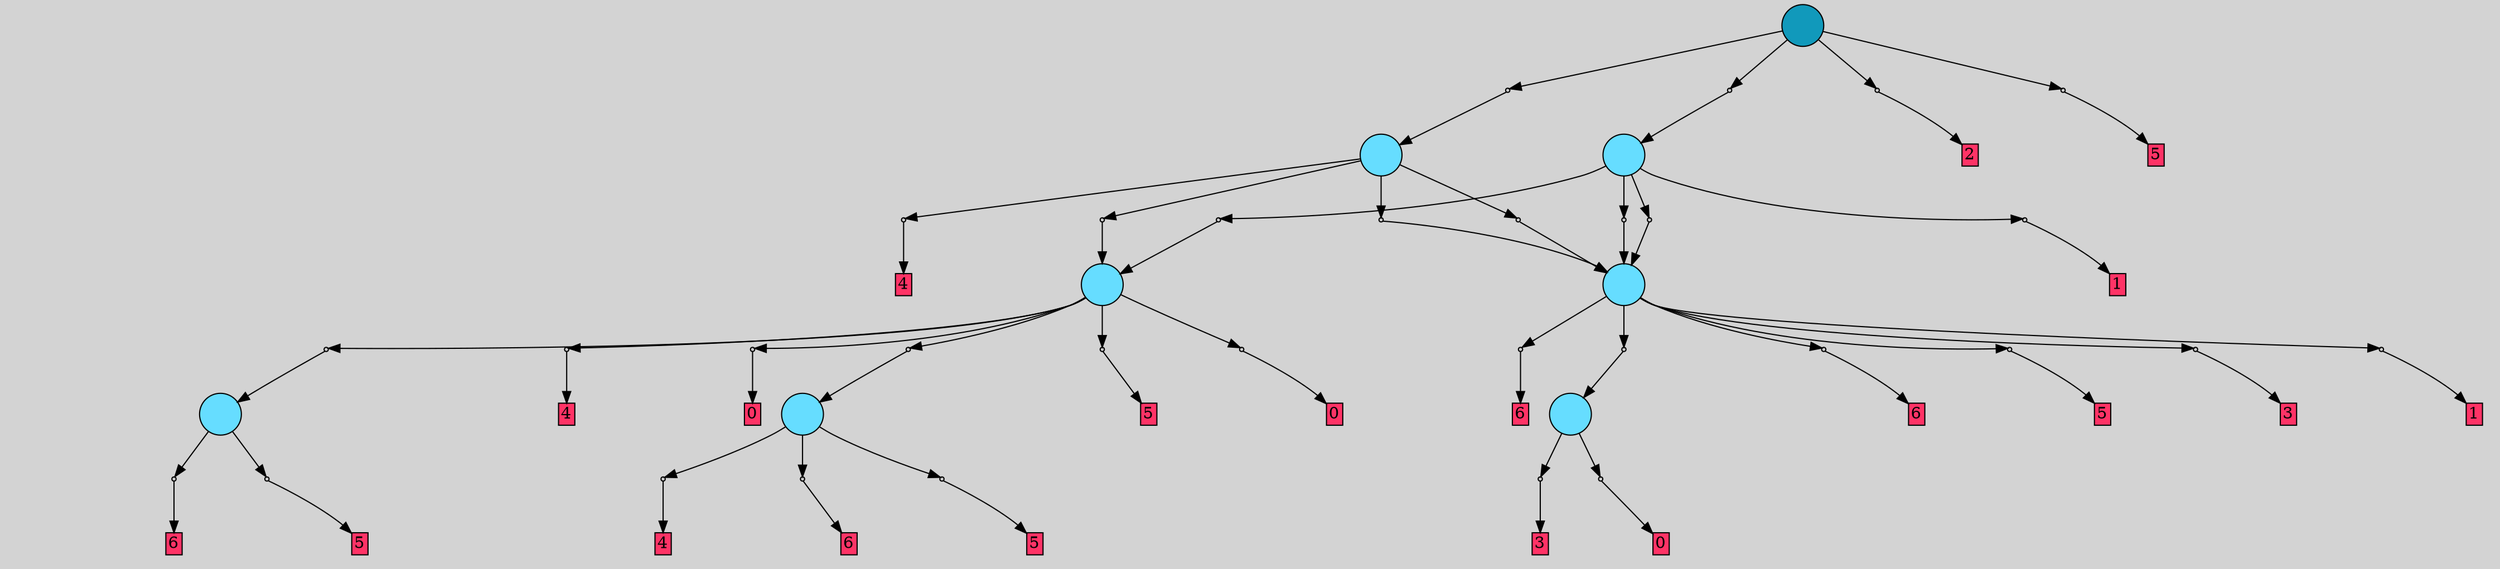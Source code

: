 // File exported with GEGELATI v1.3.1
// On the 2024-04-12 16:03:14
// With the File::TPGGraphDotExporter
digraph{
	graph[pad = "0.212, 0.055" bgcolor = lightgray]
	node[shape=circle style = filled label = ""]
		T0 [fillcolor="#66ddff"]
		T1 [fillcolor="#66ddff"]
		T2 [fillcolor="#66ddff"]
		T3 [fillcolor="#66ddff"]
		T4 [fillcolor="#66ddff"]
		T5 [fillcolor="#66ddff"]
		T6 [fillcolor="#66ddff"]
		T7 [fillcolor="#1199bb"]
		P0 [fillcolor="#cccccc" shape=point] //
		I0 [shape=box style=invis label="2|0&3|2#1|2&#92;n"]
		P0 -> I0[style=invis]
		A0 [fillcolor="#ff3366" shape=box margin=0.03 width=0 height=0 label="5"]
		T0 -> P0 -> A0
		P1 [fillcolor="#cccccc" shape=point] //
		I1 [shape=box style=invis label="8|0&0|4#2|2&#92;n"]
		P1 -> I1[style=invis]
		A1 [fillcolor="#ff3366" shape=box margin=0.03 width=0 height=0 label="6"]
		T0 -> P1 -> A1
		P2 [fillcolor="#cccccc" shape=point] //
		I2 [shape=box style=invis label=""]
		P2 -> I2[style=invis]
		A2 [fillcolor="#ff3366" shape=box margin=0.03 width=0 height=0 label="0"]
		T1 -> P2 -> A2
		P3 [fillcolor="#cccccc" shape=point] //
		I3 [shape=box style=invis label="7|0&2|0#1|2&#92;n"]
		P3 -> I3[style=invis]
		A3 [fillcolor="#ff3366" shape=box margin=0.03 width=0 height=0 label="3"]
		T1 -> P3 -> A3
		P4 [fillcolor="#cccccc" shape=point] //
		I4 [shape=box style=invis label="8|0&3|0#0|5&#92;n"]
		P4 -> I4[style=invis]
		A4 [fillcolor="#ff3366" shape=box margin=0.03 width=0 height=0 label="4"]
		T2 -> P4 -> A4
		P5 [fillcolor="#cccccc" shape=point] //
		I5 [shape=box style=invis label="7|0&4|1#4|0&#92;n"]
		P5 -> I5[style=invis]
		A5 [fillcolor="#ff3366" shape=box margin=0.03 width=0 height=0 label="6"]
		T2 -> P5 -> A5
		P6 [fillcolor="#cccccc" shape=point] //
		I6 [shape=box style=invis label="2|0&3|2#1|2&#92;n"]
		P6 -> I6[style=invis]
		A6 [fillcolor="#ff3366" shape=box margin=0.03 width=0 height=0 label="5"]
		T2 -> P6 -> A6
		P7 [fillcolor="#cccccc" shape=point] //
		I7 [shape=box style=invis label="4|0&2|7#2|5&#92;n"]
		P7 -> I7[style=invis]
		A7 [fillcolor="#ff3366" shape=box margin=0.03 width=0 height=0 label="6"]
		T3 -> P7 -> A7
		P8 [fillcolor="#cccccc" shape=point] //
		I8 [shape=box style=invis label="4|0&3|7#0|1&#92;n"]
		P8 -> I8[style=invis]
		T3 -> P8 -> T1
		P9 [fillcolor="#cccccc" shape=point] //
		I9 [shape=box style=invis label="1|0&2|4#0|6&#92;n"]
		P9 -> I9[style=invis]
		A8 [fillcolor="#ff3366" shape=box margin=0.03 width=0 height=0 label="6"]
		T3 -> P9 -> A8
		P10 [fillcolor="#cccccc" shape=point] //
		I10 [shape=box style=invis label="2|0&3|2#1|2&#92;n"]
		P10 -> I10[style=invis]
		A9 [fillcolor="#ff3366" shape=box margin=0.03 width=0 height=0 label="5"]
		T3 -> P10 -> A9
		P11 [fillcolor="#cccccc" shape=point] //
		I11 [shape=box style=invis label="1|0&1|1#0|1&#92;n"]
		P11 -> I11[style=invis]
		A10 [fillcolor="#ff3366" shape=box margin=0.03 width=0 height=0 label="3"]
		T3 -> P11 -> A10
		P12 [fillcolor="#cccccc" shape=point] //
		I12 [shape=box style=invis label="2|0&4|5#3|1&#92;n"]
		P12 -> I12[style=invis]
		A11 [fillcolor="#ff3366" shape=box margin=0.03 width=0 height=0 label="1"]
		T3 -> P12 -> A11
		P13 [fillcolor="#cccccc" shape=point] //
		I13 [shape=box style=invis label="0|0&1|3#1|4&#92;n"]
		P13 -> I13[style=invis]
		A12 [fillcolor="#ff3366" shape=box margin=0.03 width=0 height=0 label="4"]
		T4 -> P13 -> A12
		P14 [fillcolor="#cccccc" shape=point] //
		I14 [shape=box style=invis label="7|0&4|3#4|7&#92;n"]
		P14 -> I14[style=invis]
		A13 [fillcolor="#ff3366" shape=box margin=0.03 width=0 height=0 label="0"]
		T4 -> P14 -> A13
		P15 [fillcolor="#cccccc" shape=point] //
		I15 [shape=box style=invis label="1|0&2|0#1|3&#92;n"]
		P15 -> I15[style=invis]
		T4 -> P15 -> T2
		P16 [fillcolor="#cccccc" shape=point] //
		I16 [shape=box style=invis label="2|0&3|2#1|2&#92;n"]
		P16 -> I16[style=invis]
		A14 [fillcolor="#ff3366" shape=box margin=0.03 width=0 height=0 label="5"]
		T4 -> P16 -> A14
		P17 [fillcolor="#cccccc" shape=point] //
		I17 [shape=box style=invis label="0|0&0|4#1|1&#92;n"]
		P17 -> I17[style=invis]
		A15 [fillcolor="#ff3366" shape=box margin=0.03 width=0 height=0 label="0"]
		T4 -> P17 -> A15
		P18 [fillcolor="#cccccc" shape=point] //
		I18 [shape=box style=invis label="4|0&2|6#1|3&#92;n"]
		P18 -> I18[style=invis]
		T4 -> P18 -> T0
		P19 [fillcolor="#cccccc" shape=point] //
		I19 [shape=box style=invis label="1|0&4|4#2|7&#92;n"]
		P19 -> I19[style=invis]
		T5 -> P19 -> T4
		P20 [fillcolor="#cccccc" shape=point] //
		I20 [shape=box style=invis label="0|0&1|3#3|4&#92;n"]
		P20 -> I20[style=invis]
		A16 [fillcolor="#ff3366" shape=box margin=0.03 width=0 height=0 label="4"]
		T5 -> P20 -> A16
		P21 [fillcolor="#cccccc" shape=point] //
		I21 [shape=box style=invis label="3|0&3|4#0|3&#92;n"]
		P21 -> I21[style=invis]
		T5 -> P21 -> T3
		P22 [fillcolor="#cccccc" shape=point] //
		I22 [shape=box style=invis label="2|0&3|2#4|2&#92;n"]
		P22 -> I22[style=invis]
		T5 -> P22 -> T3
		P23 [fillcolor="#cccccc" shape=point] //
		I23 [shape=box style=invis label="0|0&3|1#2|1&#92;n"]
		P23 -> I23[style=invis]
		A17 [fillcolor="#ff3366" shape=box margin=0.03 width=0 height=0 label="1"]
		T6 -> P23 -> A17
		P24 [fillcolor="#cccccc" shape=point] //
		I24 [shape=box style=invis label="2|0&3|2#4|2&#92;n"]
		P24 -> I24[style=invis]
		T6 -> P24 -> T3
		P25 [fillcolor="#cccccc" shape=point] //
		I25 [shape=box style=invis label="3|0&3|4#0|3&#92;n"]
		P25 -> I25[style=invis]
		T6 -> P25 -> T3
		P26 [fillcolor="#cccccc" shape=point] //
		I26 [shape=box style=invis label="1|0&4|4#2|7&#92;n"]
		P26 -> I26[style=invis]
		T6 -> P26 -> T4
		P27 [fillcolor="#cccccc" shape=point] //
		I27 [shape=box style=invis label="2|0&2|3#3|0&#92;n"]
		P27 -> I27[style=invis]
		T7 -> P27 -> T6
		P28 [fillcolor="#cccccc" shape=point] //
		I28 [shape=box style=invis label="8|0&3|5#2|1&#92;n"]
		P28 -> I28[style=invis]
		A18 [fillcolor="#ff3366" shape=box margin=0.03 width=0 height=0 label="2"]
		T7 -> P28 -> A18
		P29 [fillcolor="#cccccc" shape=point] //
		I29 [shape=box style=invis label="1|0&4|4#4|4&#92;n"]
		P29 -> I29[style=invis]
		T7 -> P29 -> T5
		P30 [fillcolor="#cccccc" shape=point] //
		I30 [shape=box style=invis label="2|0&3|2#4|2&#92;n"]
		P30 -> I30[style=invis]
		A19 [fillcolor="#ff3366" shape=box margin=0.03 width=0 height=0 label="5"]
		T7 -> P30 -> A19
		{ rank= same T7 }
}
